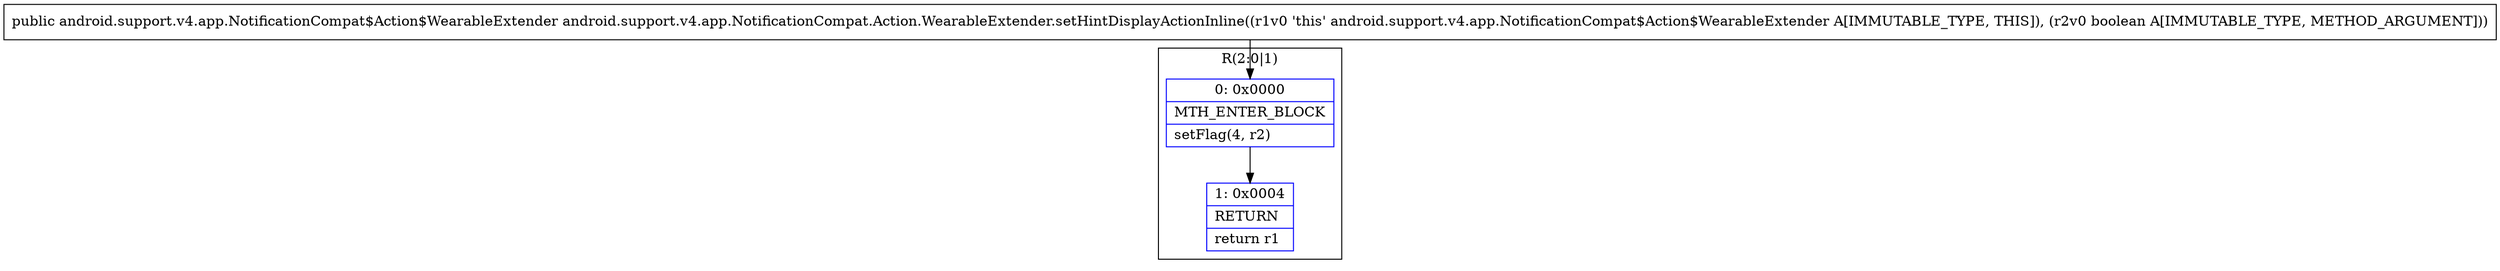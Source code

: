 digraph "CFG forandroid.support.v4.app.NotificationCompat.Action.WearableExtender.setHintDisplayActionInline(Z)Landroid\/support\/v4\/app\/NotificationCompat$Action$WearableExtender;" {
subgraph cluster_Region_858506396 {
label = "R(2:0|1)";
node [shape=record,color=blue];
Node_0 [shape=record,label="{0\:\ 0x0000|MTH_ENTER_BLOCK\l|setFlag(4, r2)\l}"];
Node_1 [shape=record,label="{1\:\ 0x0004|RETURN\l|return r1\l}"];
}
MethodNode[shape=record,label="{public android.support.v4.app.NotificationCompat$Action$WearableExtender android.support.v4.app.NotificationCompat.Action.WearableExtender.setHintDisplayActionInline((r1v0 'this' android.support.v4.app.NotificationCompat$Action$WearableExtender A[IMMUTABLE_TYPE, THIS]), (r2v0 boolean A[IMMUTABLE_TYPE, METHOD_ARGUMENT])) }"];
MethodNode -> Node_0;
Node_0 -> Node_1;
}

